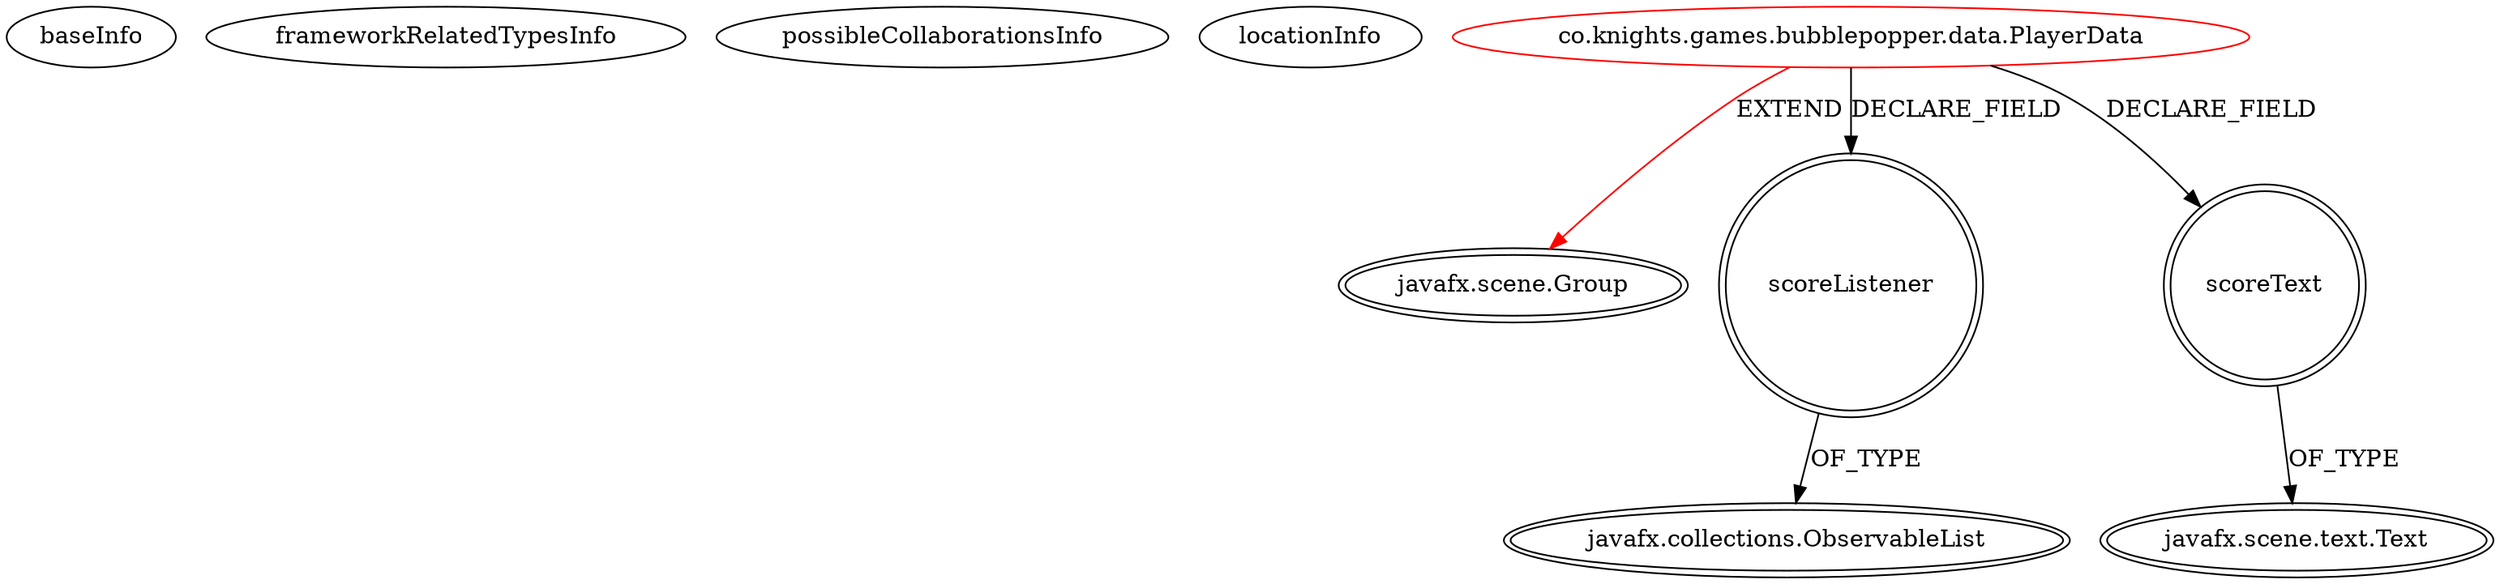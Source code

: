 digraph {
baseInfo[graphId=3473,category="extension_graph",isAnonymous=false,possibleRelation=false]
frameworkRelatedTypesInfo[0="javafx.scene.Group"]
possibleCollaborationsInfo[]
locationInfo[projectName="knights03-Bubble-Popper",filePath="/knights03-Bubble-Popper/Bubble-Popper-master/src/co/knights/games/bubblepopper/data/PlayerData.java",contextSignature="PlayerData",graphId="3473"]
0[label="co.knights.games.bubblepopper.data.PlayerData",vertexType="ROOT_CLIENT_CLASS_DECLARATION",isFrameworkType=false,color=red]
1[label="javafx.scene.Group",vertexType="FRAMEWORK_CLASS_TYPE",isFrameworkType=true,peripheries=2]
2[label="scoreListener",vertexType="FIELD_DECLARATION",isFrameworkType=true,peripheries=2,shape=circle]
3[label="javafx.collections.ObservableList",vertexType="FRAMEWORK_INTERFACE_TYPE",isFrameworkType=true,peripheries=2]
4[label="scoreText",vertexType="FIELD_DECLARATION",isFrameworkType=true,peripheries=2,shape=circle]
5[label="javafx.scene.text.Text",vertexType="FRAMEWORK_CLASS_TYPE",isFrameworkType=true,peripheries=2]
0->1[label="EXTEND",color=red]
0->2[label="DECLARE_FIELD"]
2->3[label="OF_TYPE"]
0->4[label="DECLARE_FIELD"]
4->5[label="OF_TYPE"]
}
